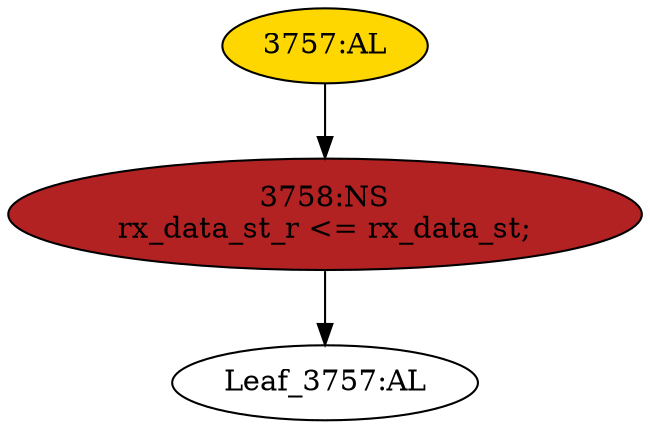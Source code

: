 strict digraph "" {
	node [label="\N"];
	"3757:AL"	 [ast="<pyverilog.vparser.ast.Always object at 0x7f13b55d4990>",
		clk_sens=True,
		fillcolor=gold,
		label="3757:AL",
		sens="['clk']",
		statements="[]",
		style=filled,
		typ=Always,
		use_var="['rx_data_st']"];
	"3758:NS"	 [ast="<pyverilog.vparser.ast.NonblockingSubstitution object at 0x7f13b55d4a10>",
		fillcolor=firebrick,
		label="3758:NS
rx_data_st_r <= rx_data_st;",
		statements="[<pyverilog.vparser.ast.NonblockingSubstitution object at 0x7f13b55d4a10>]",
		style=filled,
		typ=NonblockingSubstitution];
	"3757:AL" -> "3758:NS"	 [cond="[]",
		lineno=None];
	"Leaf_3757:AL"	 [def_var="['rx_data_st_r']",
		label="Leaf_3757:AL"];
	"3758:NS" -> "Leaf_3757:AL"	 [cond="[]",
		lineno=None];
}
